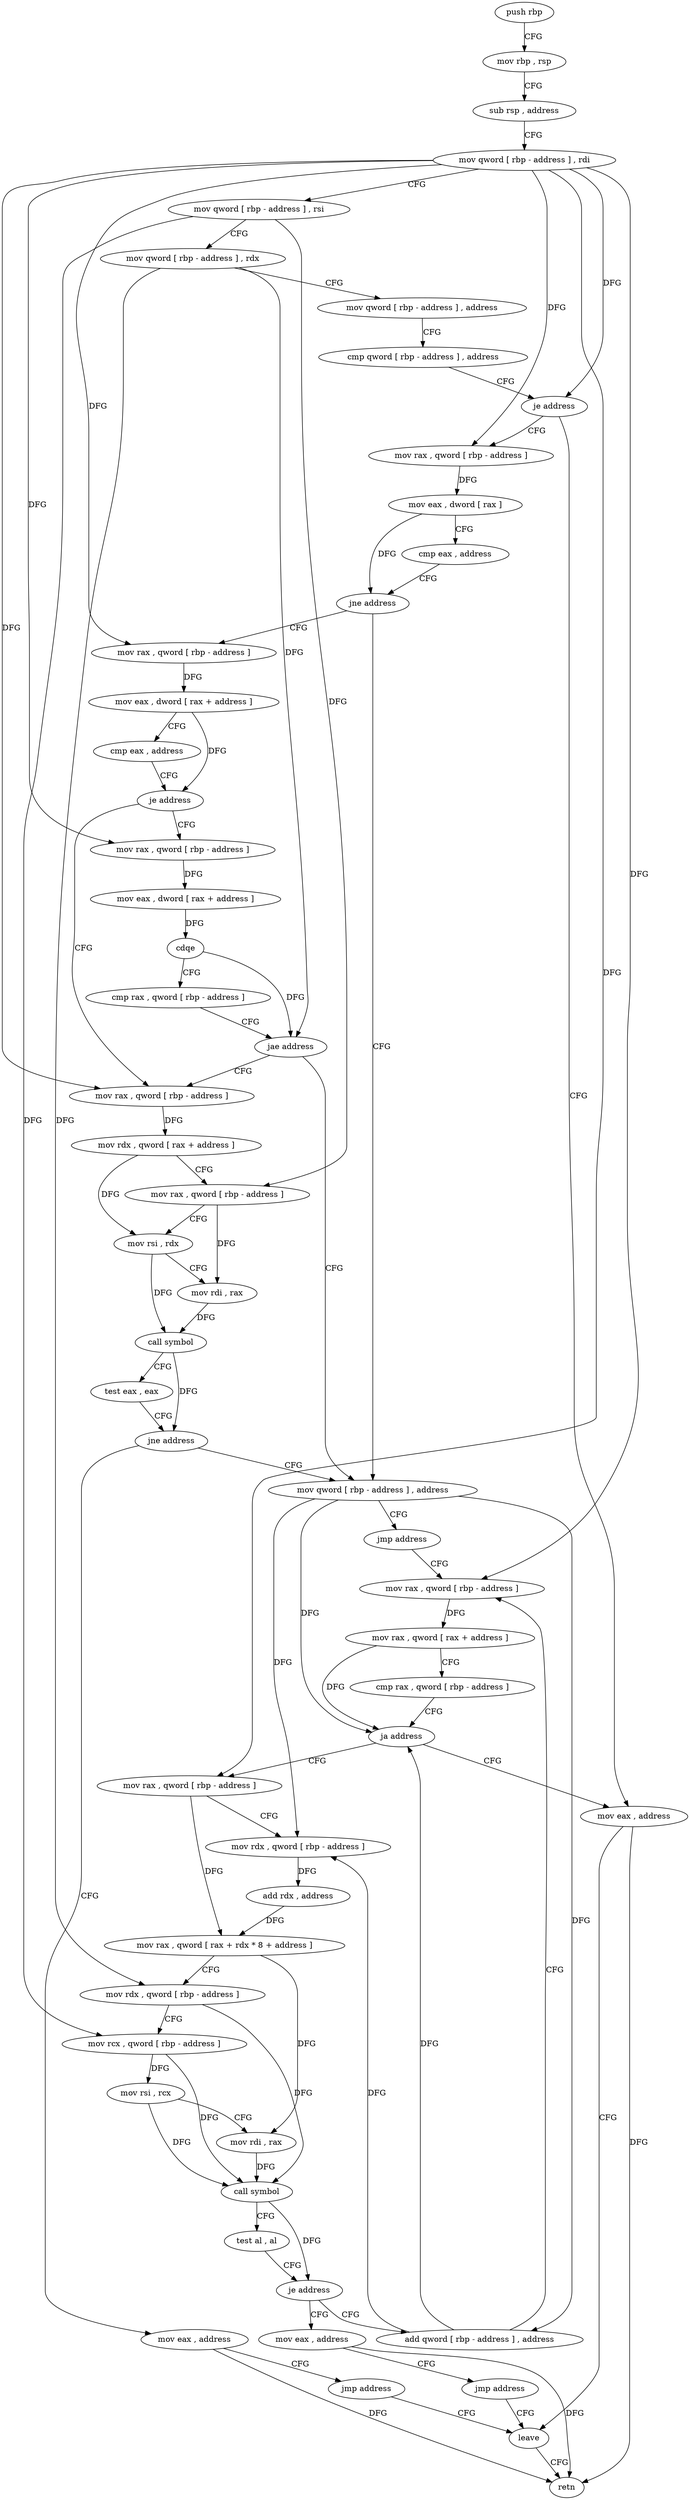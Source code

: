 digraph "func" {
"139840" [label = "push rbp" ]
"139841" [label = "mov rbp , rsp" ]
"139844" [label = "sub rsp , address" ]
"139848" [label = "mov qword [ rbp - address ] , rdi" ]
"139852" [label = "mov qword [ rbp - address ] , rsi" ]
"139856" [label = "mov qword [ rbp - address ] , rdx" ]
"139860" [label = "mov qword [ rbp - address ] , address" ]
"139868" [label = "cmp qword [ rbp - address ] , address" ]
"139873" [label = "je address" ]
"140027" [label = "mov eax , address" ]
"139879" [label = "mov rax , qword [ rbp - address ]" ]
"140032" [label = "leave" ]
"139883" [label = "mov eax , dword [ rax ]" ]
"139885" [label = "cmp eax , address" ]
"139888" [label = "jne address" ]
"139951" [label = "mov qword [ rbp - address ] , address" ]
"139890" [label = "mov rax , qword [ rbp - address ]" ]
"139959" [label = "jmp address" ]
"140013" [label = "mov rax , qword [ rbp - address ]" ]
"139894" [label = "mov eax , dword [ rax + address ]" ]
"139897" [label = "cmp eax , address" ]
"139900" [label = "je address" ]
"139917" [label = "mov rax , qword [ rbp - address ]" ]
"139902" [label = "mov rax , qword [ rbp - address ]" ]
"140017" [label = "mov rax , qword [ rax + address ]" ]
"140021" [label = "cmp rax , qword [ rbp - address ]" ]
"140025" [label = "ja address" ]
"139961" [label = "mov rax , qword [ rbp - address ]" ]
"139921" [label = "mov rdx , qword [ rax + address ]" ]
"139925" [label = "mov rax , qword [ rbp - address ]" ]
"139929" [label = "mov rsi , rdx" ]
"139932" [label = "mov rdi , rax" ]
"139935" [label = "call symbol" ]
"139940" [label = "test eax , eax" ]
"139942" [label = "jne address" ]
"139944" [label = "mov eax , address" ]
"139906" [label = "mov eax , dword [ rax + address ]" ]
"139909" [label = "cdqe" ]
"139911" [label = "cmp rax , qword [ rbp - address ]" ]
"139915" [label = "jae address" ]
"139965" [label = "mov rdx , qword [ rbp - address ]" ]
"139969" [label = "add rdx , address" ]
"139973" [label = "mov rax , qword [ rax + rdx * 8 + address ]" ]
"139978" [label = "mov rdx , qword [ rbp - address ]" ]
"139982" [label = "mov rcx , qword [ rbp - address ]" ]
"139986" [label = "mov rsi , rcx" ]
"139989" [label = "mov rdi , rax" ]
"139992" [label = "call symbol" ]
"139997" [label = "test al , al" ]
"139999" [label = "je address" ]
"140008" [label = "add qword [ rbp - address ] , address" ]
"140001" [label = "mov eax , address" ]
"139949" [label = "jmp address" ]
"140006" [label = "jmp address" ]
"140033" [label = "retn" ]
"139840" -> "139841" [ label = "CFG" ]
"139841" -> "139844" [ label = "CFG" ]
"139844" -> "139848" [ label = "CFG" ]
"139848" -> "139852" [ label = "CFG" ]
"139848" -> "139873" [ label = "DFG" ]
"139848" -> "139879" [ label = "DFG" ]
"139848" -> "139890" [ label = "DFG" ]
"139848" -> "140013" [ label = "DFG" ]
"139848" -> "139917" [ label = "DFG" ]
"139848" -> "139902" [ label = "DFG" ]
"139848" -> "139961" [ label = "DFG" ]
"139852" -> "139856" [ label = "CFG" ]
"139852" -> "139925" [ label = "DFG" ]
"139852" -> "139982" [ label = "DFG" ]
"139856" -> "139860" [ label = "CFG" ]
"139856" -> "139915" [ label = "DFG" ]
"139856" -> "139978" [ label = "DFG" ]
"139860" -> "139868" [ label = "CFG" ]
"139868" -> "139873" [ label = "CFG" ]
"139873" -> "140027" [ label = "CFG" ]
"139873" -> "139879" [ label = "CFG" ]
"140027" -> "140032" [ label = "CFG" ]
"140027" -> "140033" [ label = "DFG" ]
"139879" -> "139883" [ label = "DFG" ]
"140032" -> "140033" [ label = "CFG" ]
"139883" -> "139885" [ label = "CFG" ]
"139883" -> "139888" [ label = "DFG" ]
"139885" -> "139888" [ label = "CFG" ]
"139888" -> "139951" [ label = "CFG" ]
"139888" -> "139890" [ label = "CFG" ]
"139951" -> "139959" [ label = "CFG" ]
"139951" -> "140025" [ label = "DFG" ]
"139951" -> "139965" [ label = "DFG" ]
"139951" -> "140008" [ label = "DFG" ]
"139890" -> "139894" [ label = "DFG" ]
"139959" -> "140013" [ label = "CFG" ]
"140013" -> "140017" [ label = "DFG" ]
"139894" -> "139897" [ label = "CFG" ]
"139894" -> "139900" [ label = "DFG" ]
"139897" -> "139900" [ label = "CFG" ]
"139900" -> "139917" [ label = "CFG" ]
"139900" -> "139902" [ label = "CFG" ]
"139917" -> "139921" [ label = "DFG" ]
"139902" -> "139906" [ label = "DFG" ]
"140017" -> "140021" [ label = "CFG" ]
"140017" -> "140025" [ label = "DFG" ]
"140021" -> "140025" [ label = "CFG" ]
"140025" -> "139961" [ label = "CFG" ]
"140025" -> "140027" [ label = "CFG" ]
"139961" -> "139965" [ label = "CFG" ]
"139961" -> "139973" [ label = "DFG" ]
"139921" -> "139925" [ label = "CFG" ]
"139921" -> "139929" [ label = "DFG" ]
"139925" -> "139929" [ label = "CFG" ]
"139925" -> "139932" [ label = "DFG" ]
"139929" -> "139932" [ label = "CFG" ]
"139929" -> "139935" [ label = "DFG" ]
"139932" -> "139935" [ label = "DFG" ]
"139935" -> "139940" [ label = "CFG" ]
"139935" -> "139942" [ label = "DFG" ]
"139940" -> "139942" [ label = "CFG" ]
"139942" -> "139951" [ label = "CFG" ]
"139942" -> "139944" [ label = "CFG" ]
"139944" -> "139949" [ label = "CFG" ]
"139944" -> "140033" [ label = "DFG" ]
"139906" -> "139909" [ label = "DFG" ]
"139909" -> "139911" [ label = "CFG" ]
"139909" -> "139915" [ label = "DFG" ]
"139911" -> "139915" [ label = "CFG" ]
"139915" -> "139951" [ label = "CFG" ]
"139915" -> "139917" [ label = "CFG" ]
"139965" -> "139969" [ label = "DFG" ]
"139969" -> "139973" [ label = "DFG" ]
"139973" -> "139978" [ label = "CFG" ]
"139973" -> "139989" [ label = "DFG" ]
"139978" -> "139982" [ label = "CFG" ]
"139978" -> "139992" [ label = "DFG" ]
"139982" -> "139986" [ label = "DFG" ]
"139982" -> "139992" [ label = "DFG" ]
"139986" -> "139989" [ label = "CFG" ]
"139986" -> "139992" [ label = "DFG" ]
"139989" -> "139992" [ label = "DFG" ]
"139992" -> "139997" [ label = "CFG" ]
"139992" -> "139999" [ label = "DFG" ]
"139997" -> "139999" [ label = "CFG" ]
"139999" -> "140008" [ label = "CFG" ]
"139999" -> "140001" [ label = "CFG" ]
"140008" -> "140013" [ label = "CFG" ]
"140008" -> "140025" [ label = "DFG" ]
"140008" -> "139965" [ label = "DFG" ]
"140001" -> "140006" [ label = "CFG" ]
"140001" -> "140033" [ label = "DFG" ]
"139949" -> "140032" [ label = "CFG" ]
"140006" -> "140032" [ label = "CFG" ]
}
